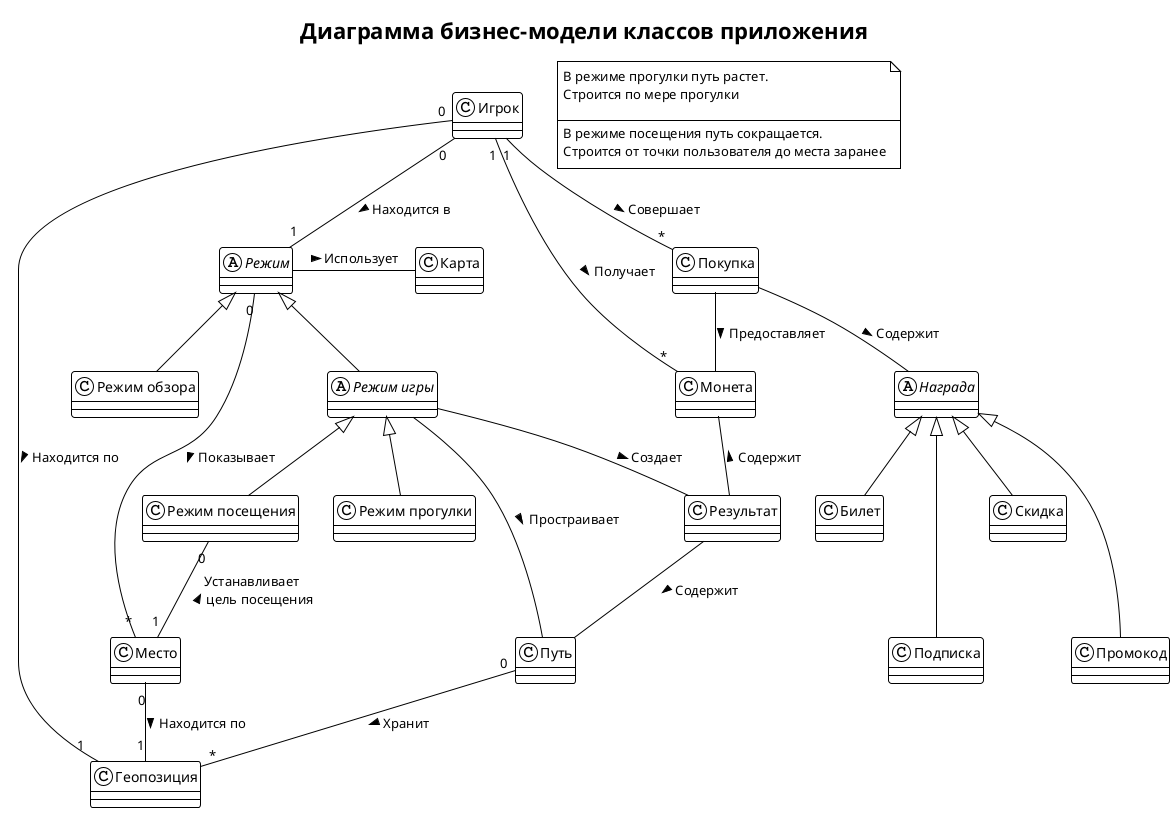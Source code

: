 @startuml
skinparam classAttributeIconSize 0
!theme plain
title Диаграмма бизнес-модели классов приложения

class "Игрок" as player

class "Место" as place

class "Покупка" as purchase
abstract class "Награда" as reward
class "Подписка" as subscribe
class "Скидка" as discount
class "Промокод" as promocode
class "Билет" as ticket

abstract class "Режим" as mode
abstract class "Режим игры" as mode_play
class "Режим обзора" as mode_view
class "Режим прогулки" as mode_walk
class "Режим посещения" as mode_visit

class "Монета" as coin
class "Результат" as result

class "Геопозиция" as geoposition
class "Путь" as path
class "Карта" as map

note as A
    В режиме прогулки путь растет.
    Строится по мере прогулки

    ----
    В режиме посещения путь сокращается.
    Строится от точки пользователя до места заранее
end note

' A -- mode

player "1" -- "*" purchase : Совершает >
purchase -- reward : Содержит >
purchase -- coin : Предоставляет >

reward <|-- ticket
reward <|--- subscribe
reward <|-- discount
reward <|--- promocode
' ticket -[hidden]> promocode
' discount -[hidden]> subscribe

mode_play -right- result : Создает >
result -up- coin : Содержит >
result -- path : Содержит >
mode_play -- path : Простраивает >

player "0" -- "1" geoposition : Находится по >
path "0" -- "*" geoposition : Хранит >
place "0" -- "1" geoposition : Находится по >

player "1" -- "*" coin : Получает >
player "0" -- "1" mode : Находится в >

mode <|-- mode_view
mode <|-- mode_play
mode_view -[hidden]> mode_play
mode_play <|-- mode_walk
mode_play <|-- mode_visit

mode "0" -- "*" place : Показывает >
mode_visit "0" -- "1" place : Устанавливает \nцель посещения <

mode -right- map : Использует >
@enduml